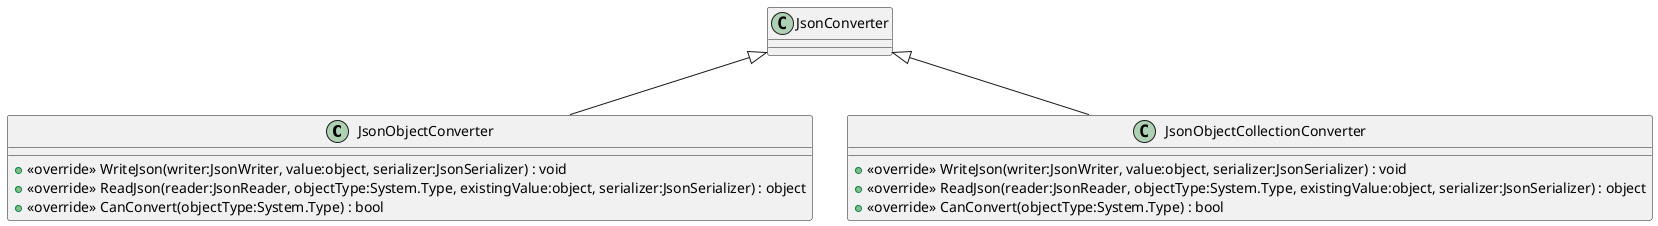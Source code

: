 @startuml
class JsonObjectConverter {
    + <<override>> WriteJson(writer:JsonWriter, value:object, serializer:JsonSerializer) : void
    + <<override>> ReadJson(reader:JsonReader, objectType:System.Type, existingValue:object, serializer:JsonSerializer) : object
    + <<override>> CanConvert(objectType:System.Type) : bool
}
class JsonObjectCollectionConverter {
    + <<override>> WriteJson(writer:JsonWriter, value:object, serializer:JsonSerializer) : void
    + <<override>> ReadJson(reader:JsonReader, objectType:System.Type, existingValue:object, serializer:JsonSerializer) : object
    + <<override>> CanConvert(objectType:System.Type) : bool
}
JsonConverter <|-- JsonObjectConverter
JsonConverter <|-- JsonObjectCollectionConverter
@enduml
